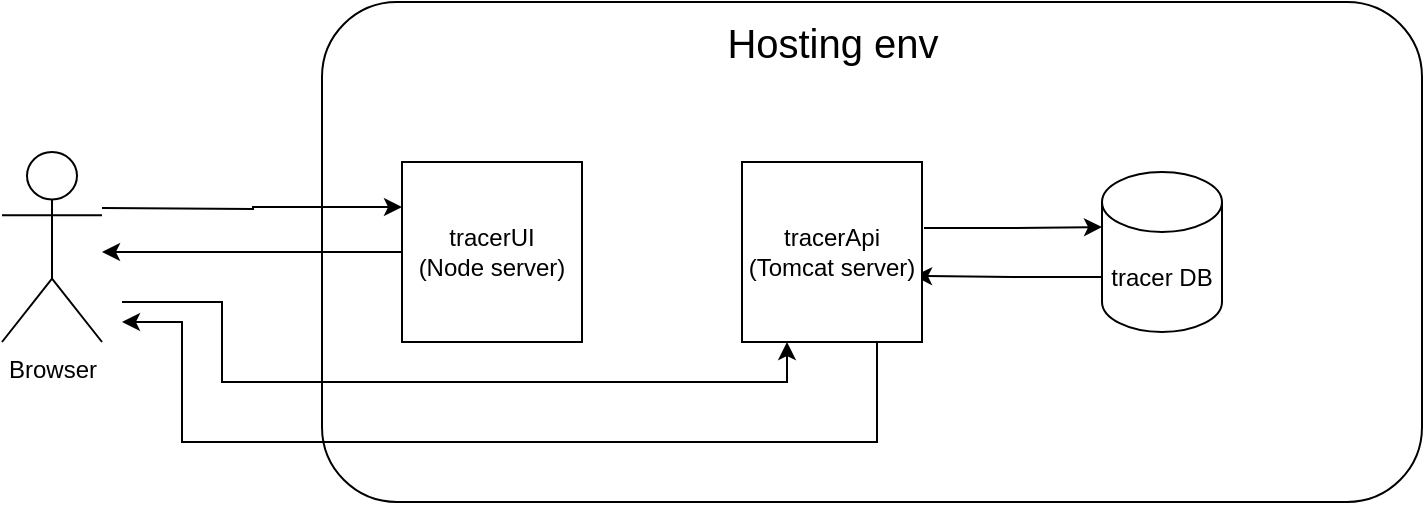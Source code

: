 <mxfile version="13.7.5" type="github"><diagram id="WlVGQaM_-Pc7B8bpnj3p" name="Page-1"><mxGraphModel dx="1108" dy="450" grid="1" gridSize="10" guides="1" tooltips="1" connect="1" arrows="1" fold="1" page="1" pageScale="1" pageWidth="850" pageHeight="1100" math="0" shadow="0"><root><mxCell id="0"/><mxCell id="1" parent="0"/><mxCell id="S7M4PGTT5A1cn88Cle2m-2" value="" style="rounded=1;whiteSpace=wrap;html=1;" vertex="1" parent="1"><mxGeometry x="180" y="70" width="550" height="250" as="geometry"/></mxCell><mxCell id="S7M4PGTT5A1cn88Cle2m-16" style="edgeStyle=orthogonalEdgeStyle;rounded=0;orthogonalLoop=1;jettySize=auto;html=1;entryX=0;entryY=0.25;entryDx=0;entryDy=0;" edge="1" parent="1" target="S7M4PGTT5A1cn88Cle2m-5"><mxGeometry relative="1" as="geometry"><mxPoint x="70" y="173" as="sourcePoint"/></mxGeometry></mxCell><mxCell id="S7M4PGTT5A1cn88Cle2m-18" style="edgeStyle=orthogonalEdgeStyle;rounded=0;orthogonalLoop=1;jettySize=auto;html=1;entryX=0.25;entryY=1;entryDx=0;entryDy=0;" edge="1" parent="1" target="S7M4PGTT5A1cn88Cle2m-6"><mxGeometry relative="1" as="geometry"><mxPoint x="160" y="290" as="targetPoint"/><mxPoint x="80" y="220" as="sourcePoint"/><Array as="points"><mxPoint x="130" y="220"/><mxPoint x="130" y="260"/><mxPoint x="413" y="260"/></Array></mxGeometry></mxCell><mxCell id="S7M4PGTT5A1cn88Cle2m-1" value="Browser" style="shape=umlActor;verticalLabelPosition=bottom;verticalAlign=top;html=1;outlineConnect=0;" vertex="1" parent="1"><mxGeometry x="20" y="145" width="50" height="95" as="geometry"/></mxCell><mxCell id="S7M4PGTT5A1cn88Cle2m-21" style="edgeStyle=orthogonalEdgeStyle;rounded=0;orthogonalLoop=1;jettySize=auto;html=1;exitX=0;exitY=0;exitDx=0;exitDy=52.5;exitPerimeter=0;entryX=0.956;entryY=0.633;entryDx=0;entryDy=0;entryPerimeter=0;" edge="1" parent="1" source="S7M4PGTT5A1cn88Cle2m-4" target="S7M4PGTT5A1cn88Cle2m-6"><mxGeometry relative="1" as="geometry"/></mxCell><mxCell id="S7M4PGTT5A1cn88Cle2m-4" value="tracer DB" style="shape=cylinder3;whiteSpace=wrap;html=1;boundedLbl=1;backgroundOutline=1;size=15;" vertex="1" parent="1"><mxGeometry x="570" y="155" width="60" height="80" as="geometry"/></mxCell><mxCell id="S7M4PGTT5A1cn88Cle2m-17" style="edgeStyle=orthogonalEdgeStyle;rounded=0;orthogonalLoop=1;jettySize=auto;html=1;exitX=0;exitY=0.5;exitDx=0;exitDy=0;" edge="1" parent="1" source="S7M4PGTT5A1cn88Cle2m-5"><mxGeometry relative="1" as="geometry"><mxPoint x="70" y="195" as="targetPoint"/></mxGeometry></mxCell><mxCell id="S7M4PGTT5A1cn88Cle2m-5" value="tracerUI&lt;br&gt;(Node server)" style="whiteSpace=wrap;html=1;aspect=fixed;" vertex="1" parent="1"><mxGeometry x="220" y="150" width="90" height="90" as="geometry"/></mxCell><mxCell id="S7M4PGTT5A1cn88Cle2m-19" style="edgeStyle=orthogonalEdgeStyle;rounded=0;orthogonalLoop=1;jettySize=auto;html=1;exitX=0.75;exitY=1;exitDx=0;exitDy=0;" edge="1" parent="1" source="S7M4PGTT5A1cn88Cle2m-6"><mxGeometry relative="1" as="geometry"><mxPoint x="80" y="230" as="targetPoint"/><Array as="points"><mxPoint x="458" y="290"/><mxPoint x="110" y="290"/><mxPoint x="110" y="230"/></Array></mxGeometry></mxCell><mxCell id="S7M4PGTT5A1cn88Cle2m-20" style="edgeStyle=orthogonalEdgeStyle;rounded=0;orthogonalLoop=1;jettySize=auto;html=1;exitX=1.011;exitY=0.367;exitDx=0;exitDy=0;entryX=0;entryY=0;entryDx=0;entryDy=27.5;entryPerimeter=0;exitPerimeter=0;" edge="1" parent="1" source="S7M4PGTT5A1cn88Cle2m-6" target="S7M4PGTT5A1cn88Cle2m-4"><mxGeometry relative="1" as="geometry"/></mxCell><mxCell id="S7M4PGTT5A1cn88Cle2m-6" value="tracerApi&lt;br&gt;(Tomcat server)" style="whiteSpace=wrap;html=1;aspect=fixed;" vertex="1" parent="1"><mxGeometry x="390" y="150" width="90" height="90" as="geometry"/></mxCell><mxCell id="S7M4PGTT5A1cn88Cle2m-8" value="&lt;font style=&quot;font-size: 20px&quot;&gt;Hosting env&lt;/font&gt;" style="text;html=1;resizable=0;autosize=1;align=center;verticalAlign=middle;points=[];fillColor=none;strokeColor=none;rounded=0;" vertex="1" parent="1"><mxGeometry x="375" y="80" width="120" height="20" as="geometry"/></mxCell></root></mxGraphModel></diagram></mxfile>